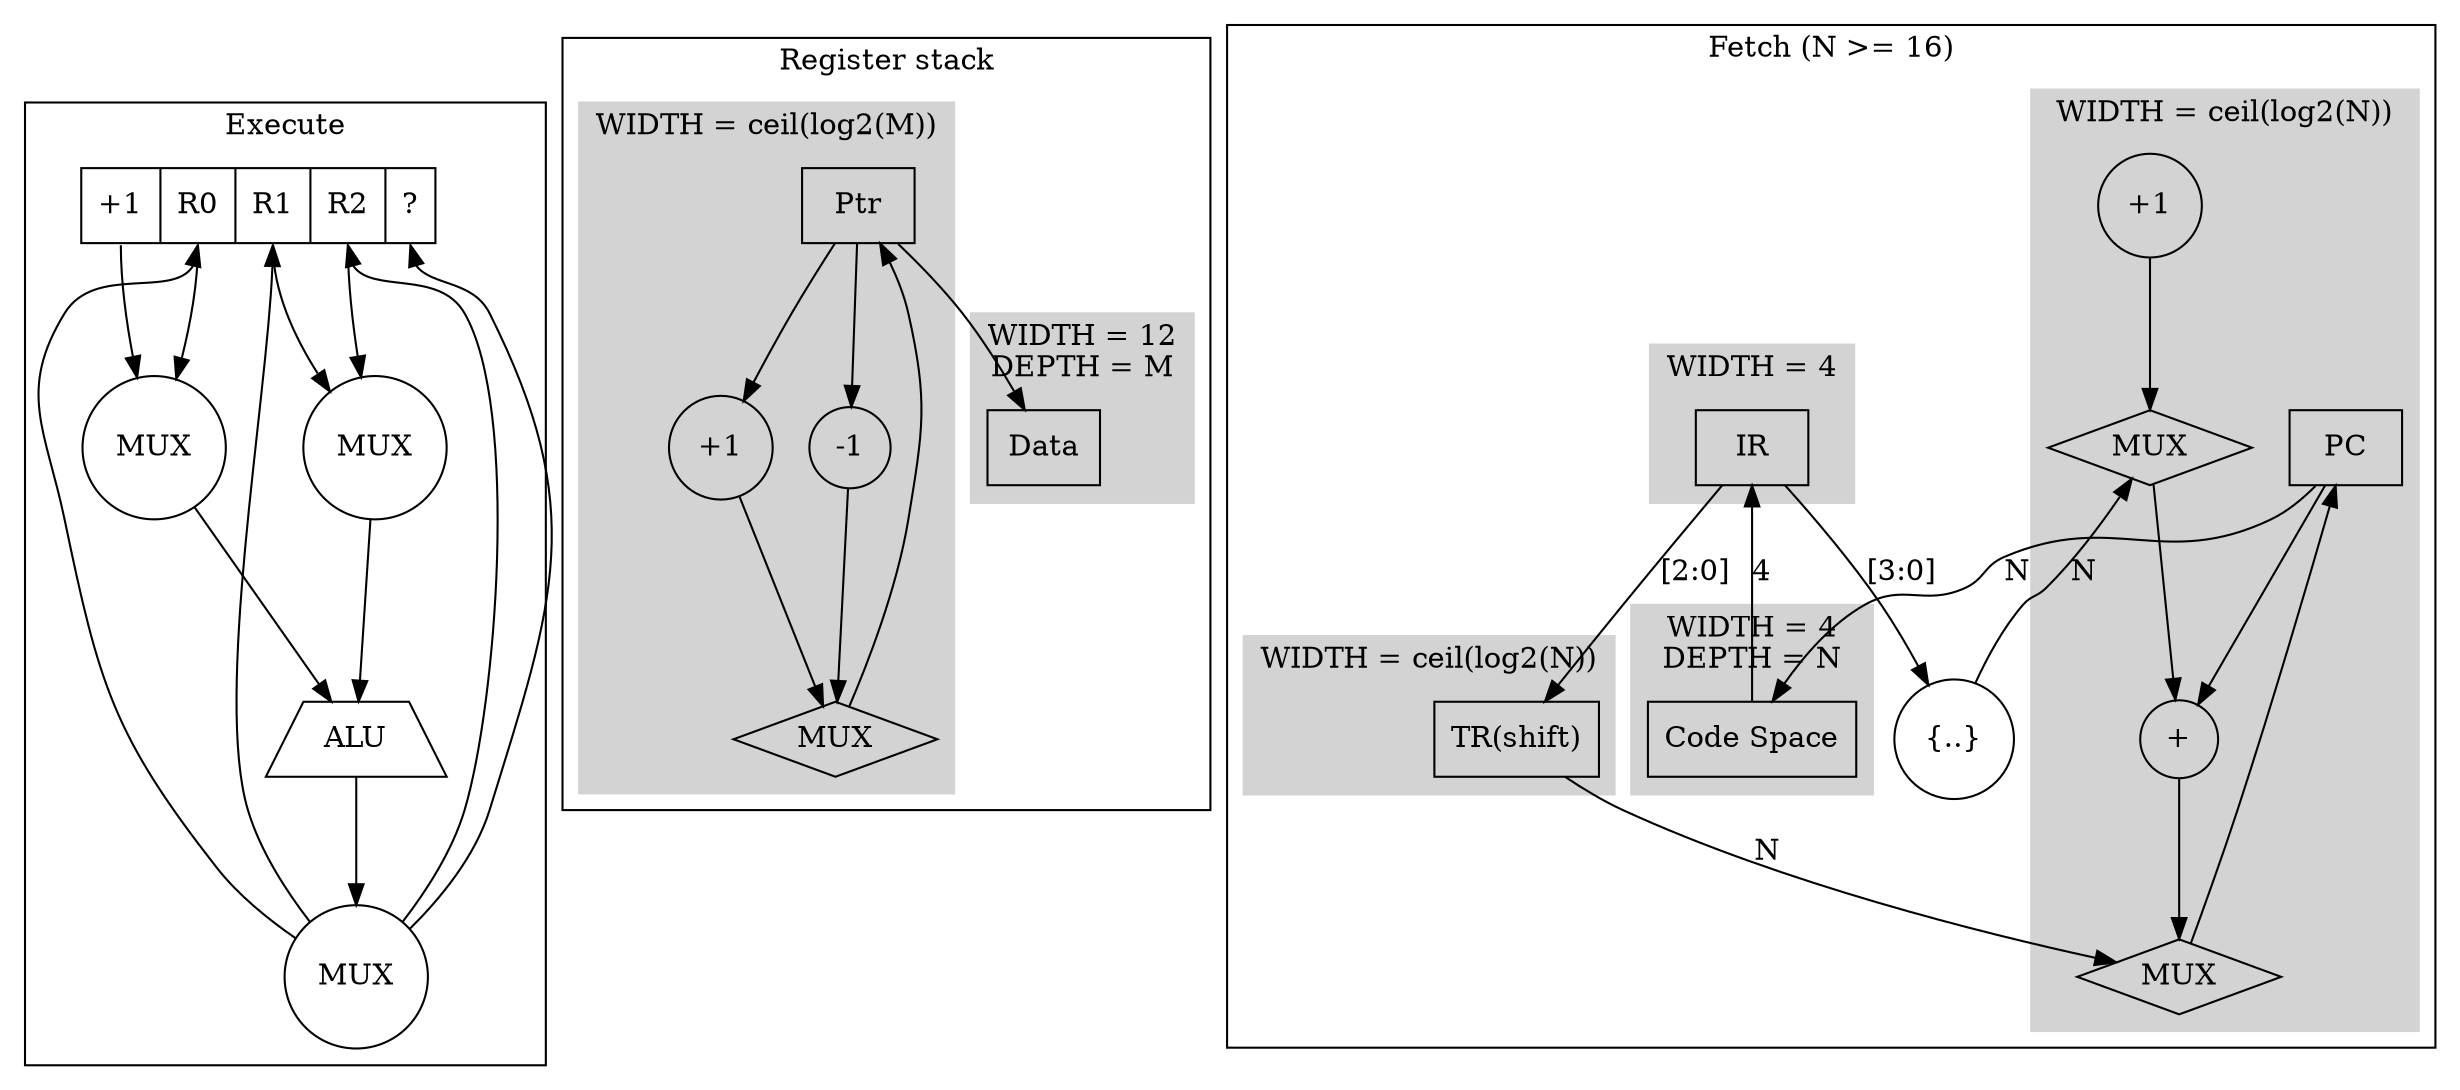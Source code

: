digraph up2 {
   
    subgraph cluster_a {
        label="Execute"

        # Registers
        regs [label="<1> +1|<R0> R0|<R1> R1|<R2> R2|<dead> ?",shape=record];

        # Mux
        reg_in_mux [label="MUX",shape=circle]
        reg_out_mux_1 [label="MUX",shape=circle]
        reg_out_mux_2 [label="MUX",shape=circle]
    
        # Alu
        alu [label="ALU",shape=trapezium] 

        # Wiring
        reg_in_mux -> regs:R0    
        reg_in_mux -> regs:R1
        reg_in_mux -> regs:R2
        reg_in_mux -> regs:dead
        
        regs:R1 -> reg_out_mux_1
        regs:R2 -> reg_out_mux_1

        regs:1 -> reg_out_mux_2
        regs:R0 -> reg_out_mux_2
        
        reg_out_mux_2 -> alu
        reg_out_mux_1 -> alu

        alu -> reg_in_mux
          
          
    }
         
    subgraph cluster_b {
        label="Register stack"  
        subgraph cluster_0 {
            label = "WIDTH = 12\nDEPTH = M";
            style=filled;
            color=lightgrey; 
            stack_mem[label="Data",shape=record] 
        }
        subgraph cluster_1 {
            label = "WIDTH = ceil(log2(M))";
            style=filled;
            color=lightgrey; 
            stack_ptr[label="Ptr",shape=record] 
            stack_ptr_plus[label="+1",shape=circle] 
            stack_ptr_minus[label="-1",shape=circle] 
            stack_ptr_mux[label="MUX",shape=diamond]    
            stack_ptr -> stack_ptr_plus -> stack_ptr_mux
            stack_ptr -> stack_ptr_minus -> stack_ptr_mux
            stack_ptr_mux -> stack_ptr
        }
        stack_ptr -> stack_mem
    }


    subgraph cluster_c {
        label="Fetch (N >= 16)"
        subgraph cluster_0 {
            label = "WIDTH = ceil(log2(N))";
            style=filled;
            color=lightgrey; 
            pc[label="PC",shape=record]
            pc_plus_one[label="+1",shape=circle]
            pc_plus[label="+",shape=circle]
            pc_update_mux[label="MUX",shape=diamond]
            pc_add_mux[label="MUX",shape=diamond] 
            pc_plus_one -> pc_add_mux -> pc_plus -> pc_update_mux -> pc 
            pc -> pc_plus 
        } 
        subgraph cluster_1 {
            label = "WIDTH = 4\nDEPTH = N";
            style=filled;
            color=lightgrey;  
            code_space[label="Code Space",shape=record]
        }
        subgraph cluster_2 {
            label = "WIDTH = 4";
            style=filled;
            color=lightgrey;  
            ir[label="IR",shape=record]
        }
        subgraph cluster_3 {
            label = "WIDTH = ceil(log2(N))";
            style=filled;
            color=lightgrey;  
            ir_trail[label="TR(shift)",shape=record] 
        }
        bigger[label="{..}",shape=circle]
        ir -> ir_trail[label="[2:0]"]
        ir -> bigger[label="[3:0]"]
        bigger -> pc_add_mux[label="N"]
        pc -> code_space[label="N"]
        code_space -> ir[label="4"]
        ir_trail -> pc_update_mux[label="N"]
    }
}

